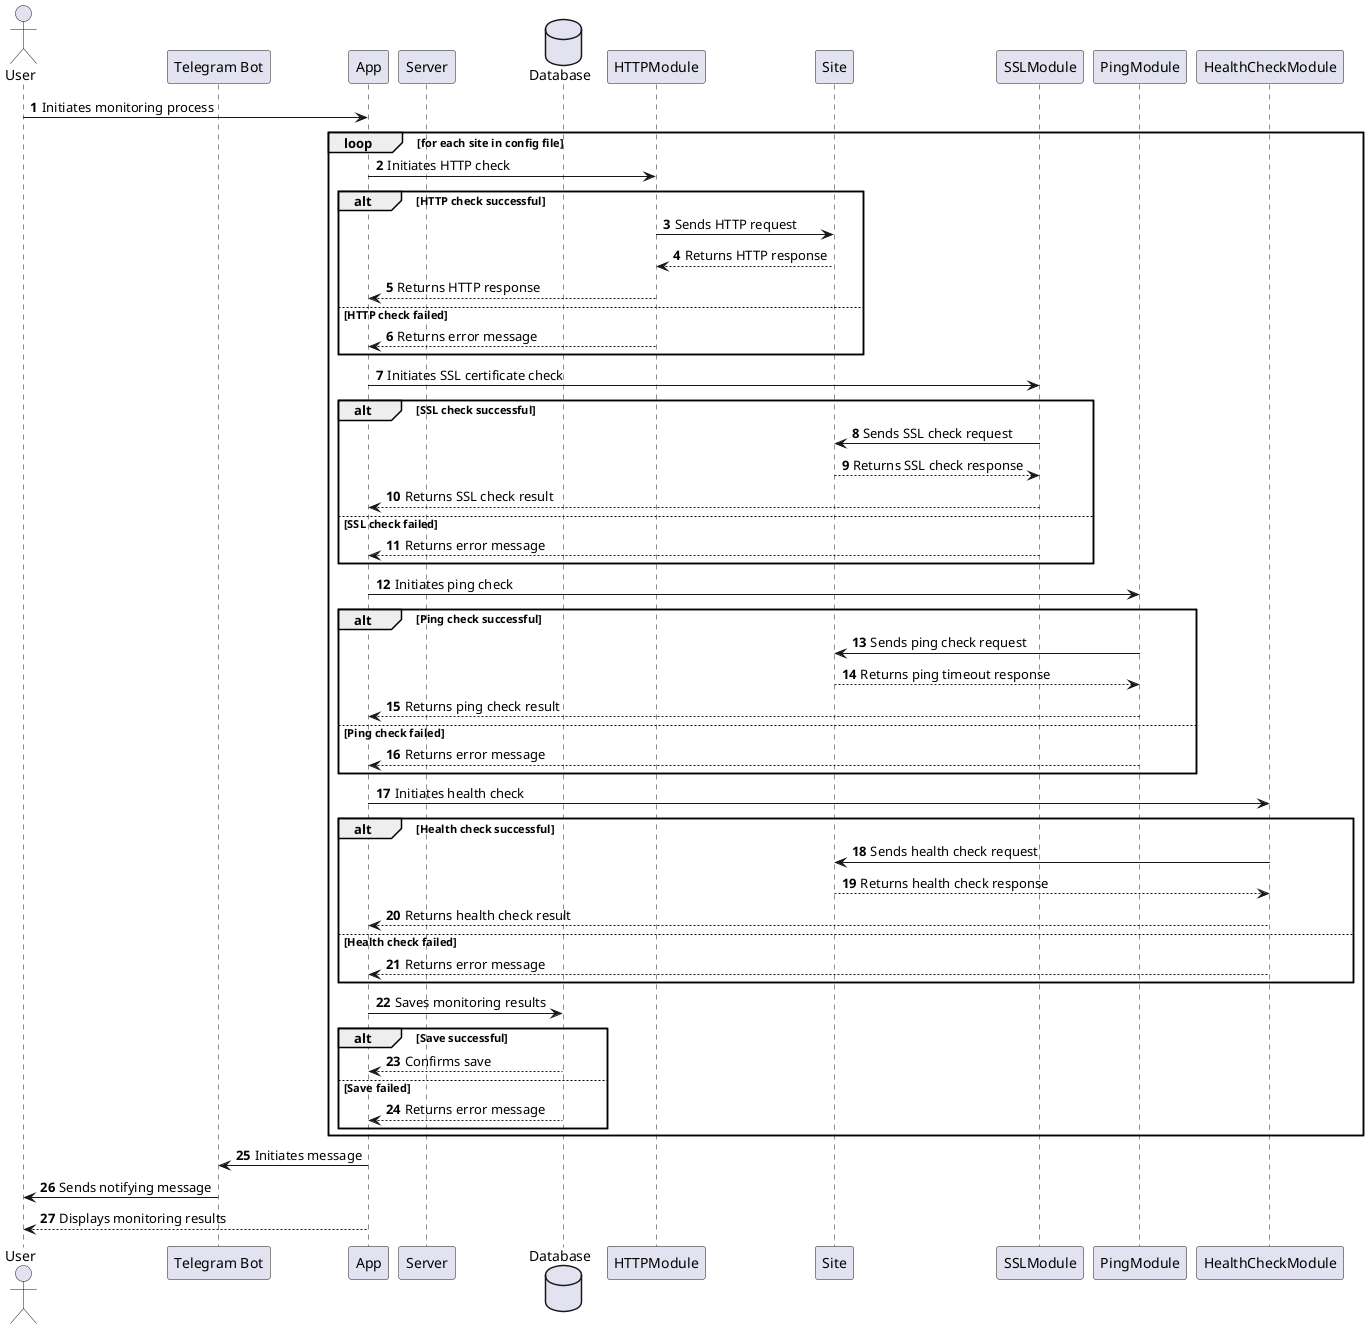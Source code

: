 @startuml
autonumber
actor User
participant "Telegram Bot" as Bot
participant "App" as App
participant "Server" as Server
database "Database" as Database


User -> App: Initiates monitoring process

loop for each site in config file
    App -> HTTPModule: Initiates HTTP check
    alt HTTP check successful
        HTTPModule -> Site: Sends HTTP request
        Site --> HTTPModule: Returns HTTP response
        HTTPModule --> App: Returns HTTP response
    else HTTP check failed
        HTTPModule --> App: Returns error message
    end

    App -> SSLModule: Initiates SSL certificate check
    alt SSL check successful
        SSLModule -> Site: Sends SSL check request
        Site --> SSLModule: Returns SSL check response
        SSLModule --> App: Returns SSL check result
    else SSL check failed
        SSLModule --> App: Returns error message
    end

    App -> PingModule: Initiates ping check
    alt Ping check successful
        PingModule -> Site: Sends ping check request
        Site --> PingModule: Returns ping timeout response
        PingModule --> App: Returns ping check result
    else Ping check failed
        PingModule --> App: Returns error message
    end

    App -> HealthCheckModule: Initiates health check
    alt Health check successful
        HealthCheckModule -> Site: Sends health check request
        Site --> HealthCheckModule: Returns health check response
        HealthCheckModule --> App: Returns health check result
    else Health check failed
        HealthCheckModule --> App: Returns error message
    end

    App -> Database: Saves monitoring results
    alt Save successful
        Database --> App: Confirms save
    else Save failed
        Database --> App: Returns error message
    end
end

App -> Bot: Initiates message
Bot -> User: Sends notifying message

App --> User: Displays monitoring results
@enduml
